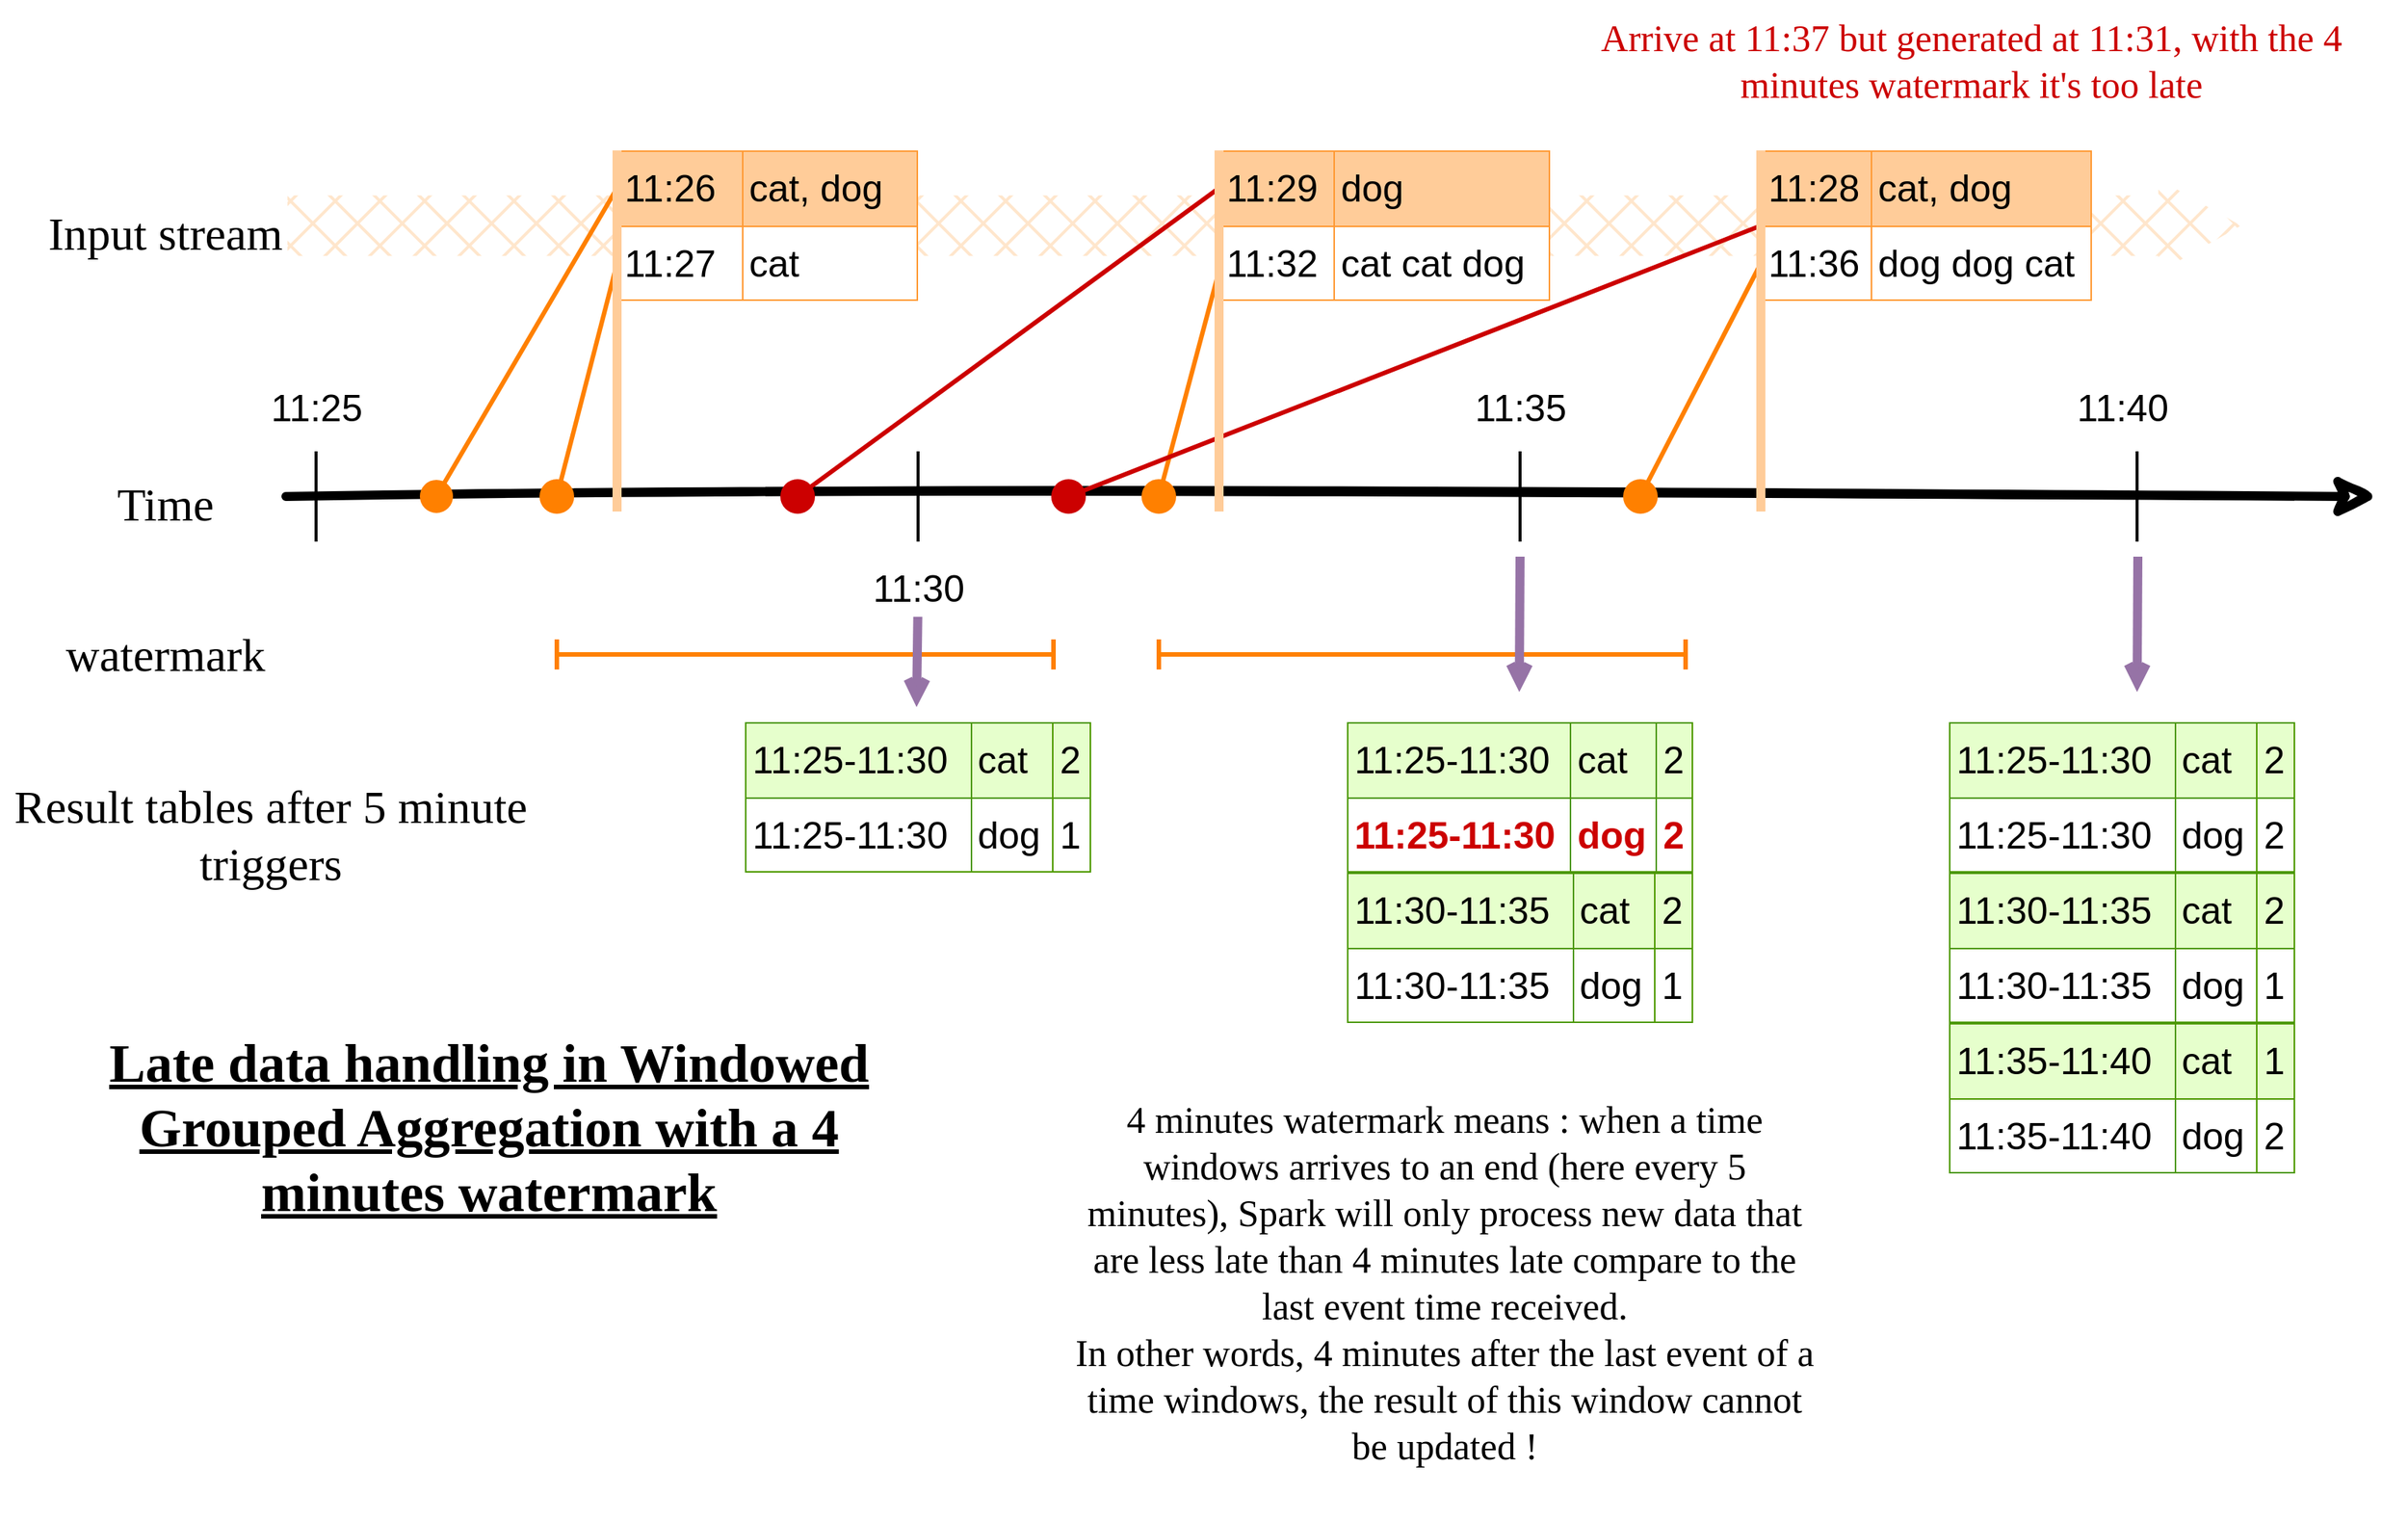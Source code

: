 <mxfile version="13.6.2" type="device"><diagram id="OK4fRtUJybcVafA0Imvn" name="Page-1"><mxGraphModel dx="1422" dy="1722" grid="1" gridSize="10" guides="1" tooltips="1" connect="1" arrows="1" fold="1" page="1" pageScale="1" pageWidth="1600" pageHeight="900" math="0" shadow="0" extFonts="Architects Daughter^https://fonts.googleapis.com/css?family=Architects+Daughter"><root><mxCell id="0"/><mxCell id="1" parent="0"/><mxCell id="0uO3m_2cr8zbPHywUkM2-1" value="" style="endArrow=classic;html=1;strokeWidth=6;sketch=1;startSize=13;endSize=14;targetPerimeterSpacing=1;" parent="1" edge="1"><mxGeometry width="50" height="50" relative="1" as="geometry"><mxPoint x="220" y="280" as="sourcePoint"/><mxPoint x="1610" y="280" as="targetPoint"/></mxGeometry></mxCell><mxCell id="0uO3m_2cr8zbPHywUkM2-2" value="" style="shape=flexArrow;endArrow=classic;html=1;strokeWidth=2;sketch=0;fillColor=#ffe6cc;strokeColor=none;width=39.31;endSize=17.628;fillStyle=cross-hatch;" parent="1" edge="1"><mxGeometry width="50" height="50" relative="1" as="geometry"><mxPoint x="220" y="100" as="sourcePoint"/><mxPoint x="1520" y="100" as="targetPoint"/></mxGeometry></mxCell><mxCell id="0uO3m_2cr8zbPHywUkM2-40" value="&lt;table width=&quot;100%&quot; cellpadding=&quot;4&quot; style=&quot;width: 100%; height: 100%; background-color: rgb(255, 255, 255); border: 1px solid rgb(255, 153, 51); border-collapse: collapse; font-size: 25px;&quot; border=&quot;1&quot;&gt;&lt;tbody style=&quot;font-size: 25px;&quot;&gt;&lt;tr style=&quot;font-size: 25px;&quot;&gt;&lt;td style=&quot;background-color: rgb(255, 204, 153); font-size: 25px;&quot;&gt;&lt;font style=&quot;font-size: 25px;&quot;&gt;11:26&lt;/font&gt;&lt;/td&gt;&lt;td style=&quot;background-color: rgb(255, 204, 153); font-size: 25px;&quot;&gt;&lt;font style=&quot;font-size: 25px;&quot;&gt;cat, dog&lt;/font&gt;&lt;/td&gt;&lt;/tr&gt;&lt;tr style=&quot;font-size: 25px;&quot;&gt;&lt;td style=&quot;font-size: 25px;&quot;&gt;&lt;font style=&quot;font-size: 25px;&quot;&gt;11:27&lt;/font&gt;&lt;/td&gt;&lt;td style=&quot;font-size: 25px;&quot;&gt;&lt;font style=&quot;font-size: 25px;&quot;&gt;cat&lt;/font&gt;&lt;/td&gt;&lt;/tr&gt;&lt;/tbody&gt;&lt;/table&gt;" style="text;html=1;fillColor=#fff2cc;overflow=fill;rounded=0;fontSize=25;noLabel=0;connectable=1;strokeOpacity=100;arcSize=13;shadow=0;sketch=0;glass=0;" parent="1" vertex="1"><mxGeometry x="440" y="50" width="200" height="100" as="geometry"/></mxCell><mxCell id="0uO3m_2cr8zbPHywUkM2-59" value="&lt;table width=&quot;100%&quot; cellpadding=&quot;4&quot; style=&quot;width: 100% ; height: 100% ; background-color: rgb(255 , 255 , 255) ; border: 1px solid rgb(255 , 153 , 51) ; border-collapse: collapse ; font-size: 25px&quot; border=&quot;1&quot;&gt;&lt;tbody style=&quot;font-size: 25px&quot;&gt;&lt;tr style=&quot;font-size: 25px&quot;&gt;&lt;td style=&quot;background-color: rgb(255 , 204 , 153) ; font-size: 25px&quot;&gt;&lt;font style=&quot;font-size: 25px&quot;&gt;11:29&lt;/font&gt;&lt;/td&gt;&lt;td style=&quot;background-color: rgb(255 , 204 , 153) ; font-size: 25px&quot;&gt;&lt;font style=&quot;font-size: 25px&quot;&gt;dog&lt;/font&gt;&lt;/td&gt;&lt;/tr&gt;&lt;tr style=&quot;font-size: 25px&quot;&gt;&lt;td style=&quot;font-size: 25px&quot;&gt;&lt;font style=&quot;font-size: 25px&quot;&gt;11:32&lt;br&gt;&lt;/font&gt;&lt;/td&gt;&lt;td style=&quot;font-size: 25px&quot;&gt;&lt;font style=&quot;font-size: 25px&quot;&gt;cat cat dog&lt;/font&gt;&lt;/td&gt;&lt;/tr&gt;&lt;/tbody&gt;&lt;/table&gt;" style="text;html=1;fillColor=#fff2cc;overflow=fill;rounded=0;fontSize=25;noLabel=0;connectable=1;strokeOpacity=100;arcSize=13;shadow=0;sketch=0;glass=0;" parent="1" vertex="1"><mxGeometry x="840" y="50" width="220" height="100" as="geometry"/></mxCell><mxCell id="0uO3m_2cr8zbPHywUkM2-61" value="&lt;table width=&quot;100%&quot; cellpadding=&quot;4&quot; style=&quot;width: 100% ; height: 100% ; background-color: rgb(255 , 255 , 255) ; border: 1px solid rgb(255 , 153 , 51) ; border-collapse: collapse ; font-size: 25px&quot; border=&quot;1&quot;&gt;&lt;tbody style=&quot;font-size: 25px&quot;&gt;&lt;tr style=&quot;font-size: 25px&quot;&gt;&lt;td style=&quot;background-color: rgb(255 , 204 , 153) ; font-size: 25px&quot;&gt;&lt;font style=&quot;font-size: 25px&quot;&gt;11:28&lt;/font&gt;&lt;/td&gt;&lt;td style=&quot;background-color: rgb(255 , 204 , 153) ; font-size: 25px&quot;&gt;&lt;font style=&quot;font-size: 25px&quot;&gt;cat, dog&lt;/font&gt;&lt;/td&gt;&lt;/tr&gt;&lt;tr style=&quot;font-size: 25px&quot;&gt;&lt;td style=&quot;font-size: 25px&quot;&gt;&lt;font style=&quot;font-size: 25px&quot;&gt;11:36&lt;/font&gt;&lt;/td&gt;&lt;td style=&quot;font-size: 25px&quot;&gt;dog dog cat&lt;/td&gt;&lt;/tr&gt;&lt;/tbody&gt;&lt;/table&gt;" style="text;html=1;fillColor=#fff2cc;overflow=fill;rounded=0;fontSize=25;noLabel=0;connectable=1;strokeOpacity=100;arcSize=13;shadow=0;sketch=0;glass=0;" parent="1" vertex="1"><mxGeometry x="1200" y="50" width="220" height="100" as="geometry"/></mxCell><mxCell id="0uO3m_2cr8zbPHywUkM2-62" value="" style="endArrow=none;html=1;strokeWidth=2;fontSize=25;fontColor=#000000;" parent="1" edge="1"><mxGeometry width="50" height="50" relative="1" as="geometry"><mxPoint x="240" y="310" as="sourcePoint"/><mxPoint x="240" y="250" as="targetPoint"/></mxGeometry></mxCell><mxCell id="0uO3m_2cr8zbPHywUkM2-64" value="" style="endArrow=none;html=1;strokeWidth=2;fontSize=25;fontColor=#000000;" parent="1" edge="1"><mxGeometry width="50" height="50" relative="1" as="geometry"><mxPoint x="640" y="310" as="sourcePoint"/><mxPoint x="640" y="250" as="targetPoint"/></mxGeometry></mxCell><mxCell id="0uO3m_2cr8zbPHywUkM2-66" value="" style="endArrow=none;html=1;strokeWidth=2;fontSize=25;fontColor=#000000;" parent="1" edge="1"><mxGeometry width="50" height="50" relative="1" as="geometry"><mxPoint x="1040" y="310" as="sourcePoint"/><mxPoint x="1040" y="250" as="targetPoint"/></mxGeometry></mxCell><mxCell id="0uO3m_2cr8zbPHywUkM2-68" value="11:25" style="text;html=1;align=center;verticalAlign=middle;resizable=0;points=[];autosize=1;fontSize=25;" parent="1" vertex="1"><mxGeometry x="200" y="200" width="80" height="40" as="geometry"/></mxCell><mxCell id="0uO3m_2cr8zbPHywUkM2-69" value="11:30" style="text;html=1;align=center;verticalAlign=middle;resizable=0;points=[];autosize=1;fontSize=25;" parent="1" vertex="1"><mxGeometry x="600" y="320" width="80" height="40" as="geometry"/></mxCell><mxCell id="0uO3m_2cr8zbPHywUkM2-70" value="11:35" style="text;html=1;align=center;verticalAlign=middle;resizable=0;points=[];autosize=1;fontSize=25;" parent="1" vertex="1"><mxGeometry x="1000" y="200" width="80" height="40" as="geometry"/></mxCell><mxCell id="0uO3m_2cr8zbPHywUkM2-71" value="" style="endArrow=none;html=1;strokeWidth=2;fontSize=25;fontColor=#000000;" parent="1" edge="1"><mxGeometry width="50" height="50" relative="1" as="geometry"><mxPoint x="1450.0" y="310" as="sourcePoint"/><mxPoint x="1450.0" y="250" as="targetPoint"/></mxGeometry></mxCell><mxCell id="0uO3m_2cr8zbPHywUkM2-72" value="11:40" style="text;html=1;align=center;verticalAlign=middle;resizable=0;points=[];autosize=1;fontSize=25;" parent="1" vertex="1"><mxGeometry x="1400" y="200" width="80" height="40" as="geometry"/></mxCell><mxCell id="0uO3m_2cr8zbPHywUkM2-73" value="" style="endArrow=none;html=1;strokeWidth=3;fontSize=25;fontColor=#000000;entryX=0;entryY=0.25;entryDx=0;entryDy=0;startArrow=oval;startFill=1;strokeColor=#FF8000;startSize=19;endSize=10;" parent="1" target="0uO3m_2cr8zbPHywUkM2-40" edge="1"><mxGeometry width="50" height="50" relative="1" as="geometry"><mxPoint x="320" y="280" as="sourcePoint"/><mxPoint x="120" y="-50" as="targetPoint"/></mxGeometry></mxCell><mxCell id="0uO3m_2cr8zbPHywUkM2-81" value="" style="endArrow=none;html=1;strokeWidth=3;fontSize=25;fontColor=#000000;entryX=0;entryY=0.75;entryDx=0;entryDy=0;startArrow=oval;startFill=1;strokeColor=#FF8000;startSize=20;" parent="1" target="0uO3m_2cr8zbPHywUkM2-40" edge="1"><mxGeometry width="50" height="50" relative="1" as="geometry"><mxPoint x="400" y="280" as="sourcePoint"/><mxPoint x="450" y="85" as="targetPoint"/></mxGeometry></mxCell><mxCell id="0uO3m_2cr8zbPHywUkM2-82" value="" style="endArrow=none;html=1;strokeWidth=3;fontSize=25;fontColor=#000000;entryX=0;entryY=0.25;entryDx=0;entryDy=0;startArrow=oval;startFill=1;startSize=20;strokeColor=#CC0000;" parent="1" target="0uO3m_2cr8zbPHywUkM2-59" edge="1"><mxGeometry width="50" height="50" relative="1" as="geometry"><mxPoint x="560" y="280" as="sourcePoint"/><mxPoint x="450" y="135" as="targetPoint"/></mxGeometry></mxCell><mxCell id="0uO3m_2cr8zbPHywUkM2-83" value="" style="endArrow=none;html=1;strokeWidth=3;fontSize=25;fontColor=#000000;startArrow=oval;startFill=1;strokeColor=#FF8000;startSize=20;" parent="1" edge="1"><mxGeometry width="50" height="50" relative="1" as="geometry"><mxPoint x="800" y="280" as="sourcePoint"/><mxPoint x="840" y="130" as="targetPoint"/></mxGeometry></mxCell><mxCell id="0uO3m_2cr8zbPHywUkM2-84" value="" style="endArrow=none;html=1;strokeWidth=3;fontSize=25;fontColor=#000000;entryX=0;entryY=0.5;entryDx=0;entryDy=0;startArrow=oval;startFill=1;startSize=20;strokeColor=#CC0000;" parent="1" target="0uO3m_2cr8zbPHywUkM2-61" edge="1"><mxGeometry width="50" height="50" relative="1" as="geometry"><mxPoint x="740" y="280" as="sourcePoint"/><mxPoint x="880" y="85" as="targetPoint"/></mxGeometry></mxCell><mxCell id="0uO3m_2cr8zbPHywUkM2-85" value="" style="endArrow=none;html=1;strokeWidth=3;fontSize=25;fontColor=#000000;entryX=0;entryY=0.75;entryDx=0;entryDy=0;startArrow=oval;startFill=1;strokeColor=#FF8000;startSize=20;" parent="1" target="0uO3m_2cr8zbPHywUkM2-61" edge="1"><mxGeometry width="50" height="50" relative="1" as="geometry"><mxPoint x="1120" y="280" as="sourcePoint"/><mxPoint x="890" y="95" as="targetPoint"/></mxGeometry></mxCell><mxCell id="0uO3m_2cr8zbPHywUkM2-86" value="&lt;table width=&quot;100%&quot; cellpadding=&quot;4&quot; style=&quot;width: 100% ; height: 100% ; background-color: rgb(230 , 255 , 204) ; border: 1px solid rgb(77 , 153 , 0) ; border-collapse: collapse ; font-size: 25px&quot; border=&quot;1&quot;&gt;&lt;tbody style=&quot;font-size: 25px&quot;&gt;&lt;tr style=&quot;font-size: 25px&quot;&gt;&lt;td style=&quot;font-size: 25px&quot;&gt;&lt;font style=&quot;font-size: 25px&quot;&gt;11:25-11:30&lt;/font&gt;&lt;/td&gt;&lt;td style=&quot;font-size: 25px&quot;&gt;&lt;font style=&quot;font-size: 25px&quot;&gt;cat&lt;/font&gt;&lt;/td&gt;&lt;td&gt;2&lt;/td&gt;&lt;/tr&gt;&lt;tr style=&quot;font-size: 25px&quot;&gt;&lt;td style=&quot;font-size: 25px ; background-color: rgb(255 , 255 , 255)&quot;&gt;&lt;span&gt;11:25-11:30&lt;/span&gt;&lt;br&gt;&lt;/td&gt;&lt;td style=&quot;font-size: 25px ; background-color: rgb(255 , 255 , 255)&quot;&gt;dog&lt;/td&gt;&lt;td style=&quot;background-color: rgb(255 , 255 , 255)&quot;&gt;1&lt;/td&gt;&lt;/tr&gt;&lt;/tbody&gt;&lt;/table&gt;" style="text;html=1;fillColor=#fff2cc;overflow=fill;rounded=0;fontSize=25;noLabel=0;connectable=1;strokeOpacity=100;arcSize=13;shadow=0;sketch=0;glass=0;" parent="1" vertex="1"><mxGeometry x="525" y="430" width="230" height="100" as="geometry"/></mxCell><mxCell id="0uO3m_2cr8zbPHywUkM2-88" value="&lt;table width=&quot;100%&quot; cellpadding=&quot;4&quot; style=&quot;width: 100% ; height: 100% ; background-color: rgb(230 , 255 , 204) ; border: 1px solid rgb(77 , 153 , 0) ; border-collapse: collapse ; font-size: 25px&quot; border=&quot;1&quot;&gt;&lt;tbody style=&quot;font-size: 25px&quot;&gt;&lt;tr style=&quot;font-size: 25px&quot;&gt;&lt;td style=&quot;font-size: 25px&quot;&gt;&lt;font style=&quot;font-size: 25px&quot;&gt;11:25-11:30&lt;/font&gt;&lt;/td&gt;&lt;td style=&quot;font-size: 25px&quot;&gt;&lt;font style=&quot;font-size: 25px&quot;&gt;cat&lt;/font&gt;&lt;/td&gt;&lt;td&gt;2&lt;/td&gt;&lt;/tr&gt;&lt;tr style=&quot;font-size: 25px&quot;&gt;&lt;td style=&quot;font-size: 25px ; background-color: rgb(255 , 255 , 255)&quot;&gt;&lt;font color=&quot;#cc0000&quot;&gt;&lt;b&gt;&lt;span&gt;11:25-11:30&lt;/span&gt;&lt;br&gt;&lt;/b&gt;&lt;/font&gt;&lt;/td&gt;&lt;td style=&quot;font-size: 25px ; background-color: rgb(255 , 255 , 255)&quot;&gt;&lt;font color=&quot;#cc0000&quot;&gt;&lt;b&gt;dog&lt;/b&gt;&lt;/font&gt;&lt;/td&gt;&lt;td style=&quot;background-color: rgb(255 , 255 , 255)&quot;&gt;&lt;font color=&quot;#cc0000&quot;&gt;&lt;b&gt;2&lt;/b&gt;&lt;/font&gt;&lt;/td&gt;&lt;/tr&gt;&lt;/tbody&gt;&lt;/table&gt;" style="text;html=1;fillColor=#fff2cc;overflow=fill;rounded=0;fontSize=25;noLabel=0;connectable=1;strokeOpacity=100;arcSize=13;shadow=0;sketch=0;glass=0;" parent="1" vertex="1"><mxGeometry x="925" y="430" width="230" height="100" as="geometry"/></mxCell><mxCell id="0uO3m_2cr8zbPHywUkM2-89" value="&lt;table width=&quot;100%&quot; cellpadding=&quot;4&quot; style=&quot;width: 100% ; height: 100% ; background-color: rgb(230 , 255 , 204) ; border: 1px solid rgb(77 , 153 , 0) ; border-collapse: collapse ; font-size: 25px&quot; border=&quot;1&quot;&gt;&lt;tbody style=&quot;font-size: 25px&quot;&gt;&lt;tr style=&quot;font-size: 25px&quot;&gt;&lt;td style=&quot;font-size: 25px&quot;&gt;&lt;font style=&quot;font-size: 25px&quot;&gt;11:30-11:35&lt;/font&gt;&lt;/td&gt;&lt;td style=&quot;font-size: 25px&quot;&gt;&lt;font style=&quot;font-size: 25px&quot;&gt;cat&lt;/font&gt;&lt;/td&gt;&lt;td&gt;2&lt;/td&gt;&lt;/tr&gt;&lt;tr style=&quot;font-size: 25px&quot;&gt;&lt;td style=&quot;font-size: 25px ; background-color: rgb(255 , 255 , 255)&quot;&gt;&lt;span&gt;11:30-11:35&lt;/span&gt;&lt;br&gt;&lt;/td&gt;&lt;td style=&quot;font-size: 25px ; background-color: rgb(255 , 255 , 255)&quot;&gt;dog&lt;/td&gt;&lt;td style=&quot;background-color: rgb(255 , 255 , 255)&quot;&gt;1&lt;/td&gt;&lt;/tr&gt;&lt;/tbody&gt;&lt;/table&gt;" style="text;html=1;fillColor=#fff2cc;overflow=fill;rounded=0;fontSize=25;noLabel=0;connectable=1;strokeOpacity=100;arcSize=13;shadow=0;sketch=0;glass=0;" parent="1" vertex="1"><mxGeometry x="925" y="530" width="230" height="100" as="geometry"/></mxCell><mxCell id="0uO3m_2cr8zbPHywUkM2-90" value="&lt;table width=&quot;100%&quot; cellpadding=&quot;4&quot; style=&quot;width: 100% ; height: 100% ; background-color: rgb(230 , 255 , 204) ; border: 1px solid rgb(77 , 153 , 0) ; border-collapse: collapse ; font-size: 25px&quot; border=&quot;1&quot;&gt;&lt;tbody style=&quot;font-size: 25px&quot;&gt;&lt;tr style=&quot;font-size: 25px&quot;&gt;&lt;td style=&quot;font-size: 25px&quot;&gt;&lt;font style=&quot;font-size: 25px&quot;&gt;11:25-11:30&lt;/font&gt;&lt;/td&gt;&lt;td style=&quot;font-size: 25px&quot;&gt;&lt;font style=&quot;font-size: 25px&quot;&gt;cat&lt;/font&gt;&lt;/td&gt;&lt;td&gt;2&lt;/td&gt;&lt;/tr&gt;&lt;tr style=&quot;font-size: 25px&quot;&gt;&lt;td style=&quot;font-size: 25px ; background-color: rgb(255 , 255 , 255)&quot;&gt;&lt;span&gt;11:25-11:30&lt;/span&gt;&lt;br&gt;&lt;/td&gt;&lt;td style=&quot;font-size: 25px ; background-color: rgb(255 , 255 , 255)&quot;&gt;dog&lt;/td&gt;&lt;td style=&quot;background-color: rgb(255 , 255 , 255)&quot;&gt;2&lt;/td&gt;&lt;/tr&gt;&lt;/tbody&gt;&lt;/table&gt;" style="text;html=1;fillColor=#fff2cc;overflow=fill;rounded=0;fontSize=25;noLabel=0;connectable=1;strokeOpacity=100;arcSize=13;shadow=0;sketch=0;glass=0;" parent="1" vertex="1"><mxGeometry x="1325" y="430" width="230" height="100" as="geometry"/></mxCell><mxCell id="0uO3m_2cr8zbPHywUkM2-91" value="&lt;table width=&quot;100%&quot; cellpadding=&quot;4&quot; style=&quot;width: 100% ; height: 100% ; background-color: rgb(230 , 255 , 204) ; border: 1px solid rgb(77 , 153 , 0) ; border-collapse: collapse ; font-size: 25px&quot; border=&quot;1&quot;&gt;&lt;tbody style=&quot;font-size: 25px&quot;&gt;&lt;tr style=&quot;font-size: 25px&quot;&gt;&lt;td style=&quot;font-size: 25px&quot;&gt;&lt;font style=&quot;font-size: 25px&quot;&gt;11:30-11:35&lt;/font&gt;&lt;/td&gt;&lt;td style=&quot;font-size: 25px&quot;&gt;&lt;font style=&quot;font-size: 25px&quot;&gt;cat&lt;/font&gt;&lt;/td&gt;&lt;td&gt;2&lt;/td&gt;&lt;/tr&gt;&lt;tr style=&quot;font-size: 25px&quot;&gt;&lt;td style=&quot;font-size: 25px ; background-color: rgb(255 , 255 , 255)&quot;&gt;11:30-11:35&lt;br&gt;&lt;/td&gt;&lt;td style=&quot;font-size: 25px ; background-color: rgb(255 , 255 , 255)&quot;&gt;dog&lt;/td&gt;&lt;td style=&quot;background-color: rgb(255 , 255 , 255)&quot;&gt;1&lt;/td&gt;&lt;/tr&gt;&lt;/tbody&gt;&lt;/table&gt;" style="text;html=1;fillColor=#fff2cc;overflow=fill;rounded=0;fontSize=25;noLabel=0;connectable=1;strokeOpacity=100;arcSize=13;shadow=0;sketch=0;glass=0;" parent="1" vertex="1"><mxGeometry x="1325" y="530" width="230" height="100" as="geometry"/></mxCell><mxCell id="0uO3m_2cr8zbPHywUkM2-92" value="&lt;table width=&quot;100%&quot; cellpadding=&quot;4&quot; style=&quot;width: 100% ; height: 100% ; background-color: rgb(230 , 255 , 204) ; border: 1px solid rgb(77 , 153 , 0) ; border-collapse: collapse ; font-size: 25px&quot; border=&quot;1&quot;&gt;&lt;tbody style=&quot;font-size: 25px&quot;&gt;&lt;tr style=&quot;font-size: 25px&quot;&gt;&lt;td style=&quot;font-size: 25px&quot;&gt;&lt;font style=&quot;font-size: 25px&quot;&gt;11:35-11:40&lt;/font&gt;&lt;/td&gt;&lt;td style=&quot;font-size: 25px&quot;&gt;&lt;font style=&quot;font-size: 25px&quot;&gt;cat&lt;/font&gt;&lt;/td&gt;&lt;td&gt;1&lt;/td&gt;&lt;/tr&gt;&lt;tr style=&quot;font-size: 25px&quot;&gt;&lt;td style=&quot;font-size: 25px ; background-color: rgb(255 , 255 , 255)&quot;&gt;&lt;span&gt;11:35-11:40&lt;/span&gt;&lt;br&gt;&lt;/td&gt;&lt;td style=&quot;font-size: 25px ; background-color: rgb(255 , 255 , 255)&quot;&gt;dog&lt;/td&gt;&lt;td style=&quot;background-color: rgb(255 , 255 , 255)&quot;&gt;2&lt;/td&gt;&lt;/tr&gt;&lt;/tbody&gt;&lt;/table&gt;" style="text;html=1;fillColor=#fff2cc;overflow=fill;rounded=0;fontSize=25;noLabel=0;connectable=1;strokeOpacity=100;arcSize=13;shadow=0;sketch=0;glass=0;" parent="1" vertex="1"><mxGeometry x="1325" y="630" width="230" height="100" as="geometry"/></mxCell><mxCell id="0uO3m_2cr8zbPHywUkM2-93" value="&lt;font face=&quot;Architects Daughter&quot; style=&quot;font-size: 31px&quot;&gt;Result tables after 5 minute triggers&lt;/font&gt;" style="text;html=1;strokeColor=none;fillColor=none;align=center;verticalAlign=middle;whiteSpace=wrap;rounded=0;shadow=0;glass=0;sketch=0;fontSize=25;" parent="1" vertex="1"><mxGeometry x="30" y="450" width="360" height="110" as="geometry"/></mxCell><mxCell id="0uO3m_2cr8zbPHywUkM2-94" value="&lt;font face=&quot;Architects Daughter&quot; style=&quot;font-size: 31px&quot;&gt;Time&lt;/font&gt;" style="text;html=1;strokeColor=none;fillColor=none;align=center;verticalAlign=middle;whiteSpace=wrap;rounded=0;shadow=0;glass=0;sketch=0;fontSize=25;" parent="1" vertex="1"><mxGeometry x="60" y="250" width="160" height="70" as="geometry"/></mxCell><mxCell id="0uO3m_2cr8zbPHywUkM2-95" value="&lt;font face=&quot;Architects Daughter&quot; style=&quot;font-size: 31px&quot;&gt;Input stream&lt;/font&gt;" style="text;html=1;strokeColor=none;fillColor=none;align=center;verticalAlign=middle;whiteSpace=wrap;rounded=0;shadow=0;glass=0;sketch=0;fontSize=25;" parent="1" vertex="1"><mxGeometry x="60" y="70" width="160" height="70" as="geometry"/></mxCell><mxCell id="0uO3m_2cr8zbPHywUkM2-96" value="&lt;font face=&quot;Architects Daughter&quot; size=&quot;1&quot;&gt;&lt;b&gt;&lt;u style=&quot;font-size: 36px&quot;&gt;Late data handling in Windowed Grouped Aggregation with a 4 minutes watermark&lt;/u&gt;&lt;/b&gt;&lt;/font&gt;" style="text;html=1;strokeColor=none;fillColor=none;align=center;verticalAlign=middle;whiteSpace=wrap;rounded=0;shadow=0;glass=0;sketch=0;fontSize=25;" parent="1" vertex="1"><mxGeometry x="60" y="650" width="590" height="100" as="geometry"/></mxCell><mxCell id="0uO3m_2cr8zbPHywUkM2-98" value="&lt;font face=&quot;Architects Daughter&quot; color=&quot;#cc0000&quot;&gt;Arrive at 11:37 but generated at 11:31, with the 4 minutes watermark it's too late&lt;/font&gt;" style="text;html=1;strokeColor=none;fillColor=none;align=center;verticalAlign=middle;whiteSpace=wrap;rounded=0;shadow=0;glass=0;sketch=0;fontSize=25;" parent="1" vertex="1"><mxGeometry x="1080" y="-50" width="520" height="80" as="geometry"/></mxCell><mxCell id="0uO3m_2cr8zbPHywUkM2-99" value="&lt;div&gt;&lt;font face=&quot;Architects Daughter&quot;&gt;4 minutes watermark means : when a time windows arrives to an end (here every 5 minutes), Spark will only process new data that are less late than 4 minutes late compare to the last event time received.&lt;/font&gt;&lt;/div&gt;&lt;div&gt;&lt;font face=&quot;Architects Daughter&quot;&gt;In other words, 4 minutes after the last event of a time windows, the result of this window cannot be updated !&lt;/font&gt;&lt;/div&gt;&lt;div&gt;&lt;br&gt;&lt;/div&gt;" style="text;html=1;strokeColor=none;fillColor=none;align=center;verticalAlign=middle;whiteSpace=wrap;rounded=0;shadow=0;glass=0;sketch=0;fontSize=25;" parent="1" vertex="1"><mxGeometry x="740" y="674" width="500" height="286" as="geometry"/></mxCell><mxCell id="0uO3m_2cr8zbPHywUkM2-101" value="" style="shape=crossbar;whiteSpace=wrap;html=1;rounded=1;shadow=0;glass=0;sketch=0;strokeColor=#FF8000;strokeWidth=3;fillColor=#fff2cc;gradientColor=none;fontSize=25;align=left;" parent="1" vertex="1"><mxGeometry x="400" y="375" width="330" height="20" as="geometry"/></mxCell><mxCell id="0uO3m_2cr8zbPHywUkM2-107" value="" style="endArrow=none;html=1;strokeWidth=6;fontSize=25;fontColor=#000000;fillColor=#ffe6cc;strokeColor=#FFCC99;" parent="1" edge="1"><mxGeometry width="50" height="50" relative="1" as="geometry"><mxPoint x="440" y="290" as="sourcePoint"/><mxPoint x="440" y="50" as="targetPoint"/></mxGeometry></mxCell><mxCell id="0uO3m_2cr8zbPHywUkM2-108" value="" style="endArrow=none;html=1;strokeWidth=6;fontSize=25;fontColor=#000000;fillColor=#ffe6cc;strokeColor=#FFCC99;" parent="1" edge="1"><mxGeometry width="50" height="50" relative="1" as="geometry"><mxPoint x="840" y="290" as="sourcePoint"/><mxPoint x="840" y="50" as="targetPoint"/></mxGeometry></mxCell><mxCell id="0uO3m_2cr8zbPHywUkM2-109" value="" style="endArrow=none;html=1;strokeWidth=6;fontSize=25;fontColor=#000000;fillColor=#ffe6cc;strokeColor=#FFCC99;" parent="1" edge="1"><mxGeometry width="50" height="50" relative="1" as="geometry"><mxPoint x="1200" y="290" as="sourcePoint"/><mxPoint x="1200" y="50" as="targetPoint"/></mxGeometry></mxCell><mxCell id="0uO3m_2cr8zbPHywUkM2-112" value="" style="shape=crossbar;whiteSpace=wrap;html=1;rounded=1;shadow=0;glass=0;sketch=0;strokeColor=#FF8000;strokeWidth=3;fillColor=#fff2cc;gradientColor=none;fontSize=25;align=left;" parent="1" vertex="1"><mxGeometry x="800" y="375" width="350" height="20" as="geometry"/></mxCell><mxCell id="0uO3m_2cr8zbPHywUkM2-113" value="&lt;font face=&quot;Architects Daughter&quot; style=&quot;font-size: 31px&quot;&gt;watermark&lt;/font&gt;" style="text;html=1;strokeColor=none;fillColor=none;align=center;verticalAlign=middle;whiteSpace=wrap;rounded=0;shadow=0;glass=0;sketch=0;fontSize=25;" parent="1" vertex="1"><mxGeometry x="60" y="350" width="160" height="70" as="geometry"/></mxCell><mxCell id="Tcnj3v09ntQo2NtDjGwI-1" value="" style="endArrow=none;html=1;strokeWidth=6;fontSize=25;fontColor=#000000;fillColor=#e1d5e7;strokeColor=#9673a6;startArrow=open;startFill=0;" edge="1" parent="1"><mxGeometry width="50" height="50" relative="1" as="geometry"><mxPoint x="639" y="420" as="sourcePoint"/><mxPoint x="639.83" y="360" as="targetPoint"/></mxGeometry></mxCell><mxCell id="Tcnj3v09ntQo2NtDjGwI-2" value="" style="endArrow=none;html=1;strokeWidth=6;fontSize=25;fontColor=#000000;fillColor=#e1d5e7;strokeColor=#9673a6;startArrow=open;startFill=0;" edge="1" parent="1"><mxGeometry width="50" height="50" relative="1" as="geometry"><mxPoint x="1039.5" y="410" as="sourcePoint"/><mxPoint x="1040" y="320" as="targetPoint"/></mxGeometry></mxCell><mxCell id="Tcnj3v09ntQo2NtDjGwI-3" value="" style="endArrow=none;html=1;strokeWidth=6;fontSize=25;fontColor=#000000;fillColor=#e1d5e7;strokeColor=#9673a6;startArrow=open;startFill=0;" edge="1" parent="1"><mxGeometry width="50" height="50" relative="1" as="geometry"><mxPoint x="1450" y="410" as="sourcePoint"/><mxPoint x="1450.5" y="320" as="targetPoint"/></mxGeometry></mxCell></root></mxGraphModel></diagram></mxfile>